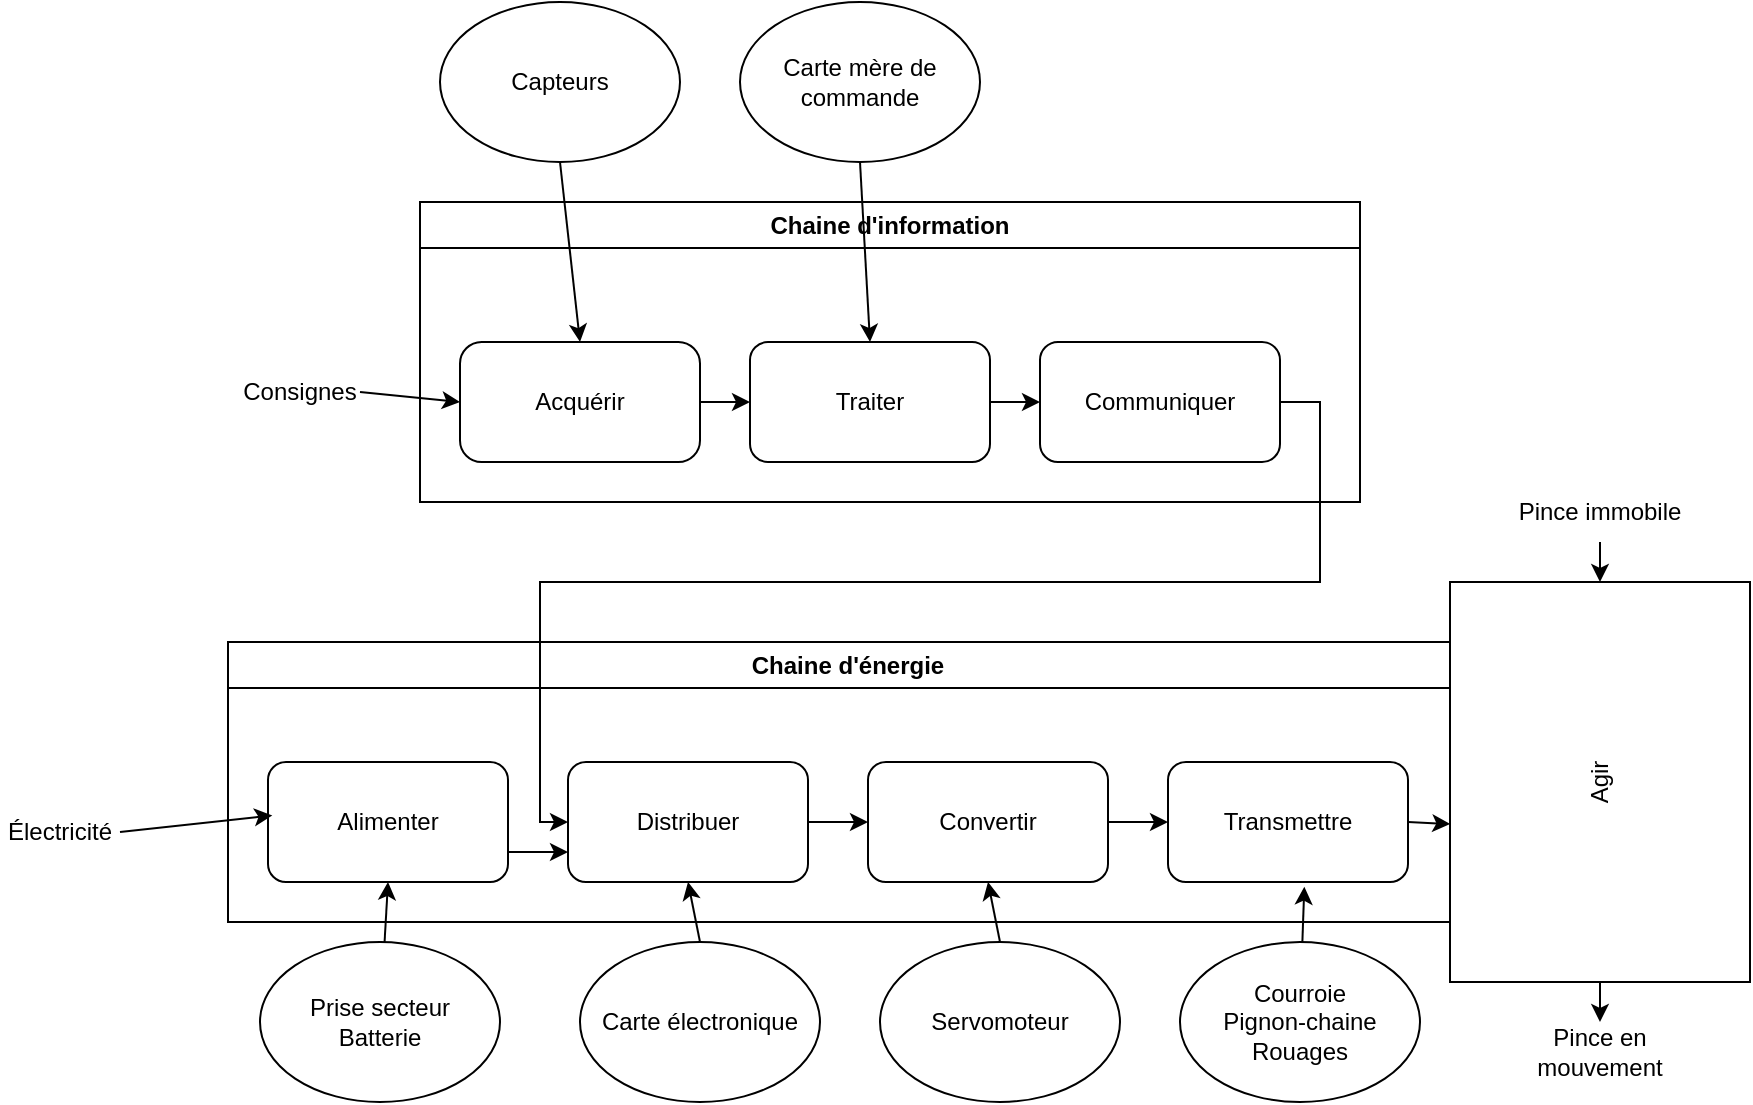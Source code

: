<mxfile version="21.2.9" type="github">
  <diagram name="Page-1" id="01yBWUGvolju1bEx7dIv">
    <mxGraphModel dx="1667" dy="462" grid="1" gridSize="10" guides="1" tooltips="1" connect="1" arrows="1" fold="1" page="1" pageScale="1" pageWidth="827" pageHeight="1169" math="0" shadow="0">
      <root>
        <mxCell id="0" />
        <mxCell id="1" parent="0" />
        <mxCell id="wbF5UutYFp_3wk20_LOU-1" value="Chaine d&#39;information&lt;br&gt;" style="swimlane;whiteSpace=wrap;html=1;" parent="1" vertex="1">
          <mxGeometry x="200" y="120" width="470" height="150" as="geometry">
            <mxRectangle x="70" y="160" width="140" height="30" as="alternateBounds" />
          </mxGeometry>
        </mxCell>
        <mxCell id="wbF5UutYFp_3wk20_LOU-7" value="Acquérir&lt;br&gt;" style="rounded=1;whiteSpace=wrap;html=1;arcSize=18;" parent="wbF5UutYFp_3wk20_LOU-1" vertex="1">
          <mxGeometry x="20" y="70" width="120" height="60" as="geometry" />
        </mxCell>
        <mxCell id="wbF5UutYFp_3wk20_LOU-8" value="Traiter" style="rounded=1;whiteSpace=wrap;html=1;" parent="wbF5UutYFp_3wk20_LOU-1" vertex="1">
          <mxGeometry x="165" y="70" width="120" height="60" as="geometry" />
        </mxCell>
        <mxCell id="wbF5UutYFp_3wk20_LOU-9" value="Communiquer" style="rounded=1;whiteSpace=wrap;html=1;" parent="wbF5UutYFp_3wk20_LOU-1" vertex="1">
          <mxGeometry x="310" y="70" width="120" height="60" as="geometry" />
        </mxCell>
        <mxCell id="wbF5UutYFp_3wk20_LOU-11" value="" style="endArrow=classic;html=1;rounded=0;exitX=1;exitY=0.5;exitDx=0;exitDy=0;entryX=0;entryY=0.5;entryDx=0;entryDy=0;" parent="wbF5UutYFp_3wk20_LOU-1" source="wbF5UutYFp_3wk20_LOU-7" target="wbF5UutYFp_3wk20_LOU-8" edge="1">
          <mxGeometry width="50" height="50" relative="1" as="geometry">
            <mxPoint x="140" y="200" as="sourcePoint" />
            <mxPoint x="240" y="240" as="targetPoint" />
          </mxGeometry>
        </mxCell>
        <mxCell id="wbF5UutYFp_3wk20_LOU-12" value="" style="endArrow=classic;html=1;rounded=0;exitX=1;exitY=0.5;exitDx=0;exitDy=0;entryX=0;entryY=0.5;entryDx=0;entryDy=0;" parent="wbF5UutYFp_3wk20_LOU-1" source="wbF5UutYFp_3wk20_LOU-8" target="wbF5UutYFp_3wk20_LOU-9" edge="1">
          <mxGeometry width="50" height="50" relative="1" as="geometry">
            <mxPoint x="210" y="220" as="sourcePoint" />
            <mxPoint x="260" y="170" as="targetPoint" />
          </mxGeometry>
        </mxCell>
        <mxCell id="wbF5UutYFp_3wk20_LOU-2" value="Chaine d&#39;énergie&lt;br&gt;" style="swimlane;whiteSpace=wrap;html=1;" parent="1" vertex="1">
          <mxGeometry x="104" y="340" width="620" height="140" as="geometry" />
        </mxCell>
        <mxCell id="wbF5UutYFp_3wk20_LOU-13" value="Alimenter&lt;br&gt;" style="rounded=1;whiteSpace=wrap;html=1;" parent="wbF5UutYFp_3wk20_LOU-2" vertex="1">
          <mxGeometry x="20" y="60" width="120" height="60" as="geometry" />
        </mxCell>
        <mxCell id="wbF5UutYFp_3wk20_LOU-15" value="Distribuer" style="rounded=1;whiteSpace=wrap;html=1;" parent="wbF5UutYFp_3wk20_LOU-2" vertex="1">
          <mxGeometry x="170" y="60" width="120" height="60" as="geometry" />
        </mxCell>
        <mxCell id="wbF5UutYFp_3wk20_LOU-16" value="Convertir" style="rounded=1;whiteSpace=wrap;html=1;" parent="wbF5UutYFp_3wk20_LOU-2" vertex="1">
          <mxGeometry x="320" y="60" width="120" height="60" as="geometry" />
        </mxCell>
        <mxCell id="wbF5UutYFp_3wk20_LOU-17" value="Transmettre" style="rounded=1;whiteSpace=wrap;html=1;" parent="wbF5UutYFp_3wk20_LOU-2" vertex="1">
          <mxGeometry x="470" y="60" width="120" height="60" as="geometry" />
        </mxCell>
        <mxCell id="wbF5UutYFp_3wk20_LOU-21" value="" style="endArrow=classic;html=1;rounded=0;exitX=1;exitY=0.75;exitDx=0;exitDy=0;entryX=0;entryY=0.75;entryDx=0;entryDy=0;" parent="wbF5UutYFp_3wk20_LOU-2" source="wbF5UutYFp_3wk20_LOU-13" target="wbF5UutYFp_3wk20_LOU-15" edge="1">
          <mxGeometry width="50" height="50" relative="1" as="geometry">
            <mxPoint x="256" as="sourcePoint" />
            <mxPoint x="306" y="-50" as="targetPoint" />
          </mxGeometry>
        </mxCell>
        <mxCell id="wbF5UutYFp_3wk20_LOU-22" value="" style="endArrow=classic;html=1;rounded=0;exitX=1;exitY=0.5;exitDx=0;exitDy=0;" parent="wbF5UutYFp_3wk20_LOU-2" source="wbF5UutYFp_3wk20_LOU-15" target="wbF5UutYFp_3wk20_LOU-16" edge="1">
          <mxGeometry width="50" height="50" relative="1" as="geometry">
            <mxPoint x="296" y="90" as="sourcePoint" />
            <mxPoint x="306" y="-50" as="targetPoint" />
          </mxGeometry>
        </mxCell>
        <mxCell id="wbF5UutYFp_3wk20_LOU-23" value="" style="endArrow=classic;html=1;rounded=0;exitX=1;exitY=0.5;exitDx=0;exitDy=0;entryX=0;entryY=0.5;entryDx=0;entryDy=0;" parent="wbF5UutYFp_3wk20_LOU-2" source="wbF5UutYFp_3wk20_LOU-16" target="wbF5UutYFp_3wk20_LOU-17" edge="1">
          <mxGeometry width="50" height="50" relative="1" as="geometry">
            <mxPoint x="256" as="sourcePoint" />
            <mxPoint x="306" y="-50" as="targetPoint" />
          </mxGeometry>
        </mxCell>
        <mxCell id="wbF5UutYFp_3wk20_LOU-10" value="" style="endArrow=classic;html=1;rounded=0;exitX=1;exitY=0.5;exitDx=0;exitDy=0;" parent="1" edge="1" source="gGfSDEo22h3af8GrCu07-14">
          <mxGeometry width="50" height="50" relative="1" as="geometry">
            <mxPoint x="180" y="220" as="sourcePoint" />
            <mxPoint x="220" y="220" as="targetPoint" />
          </mxGeometry>
        </mxCell>
        <mxCell id="wbF5UutYFp_3wk20_LOU-18" value="" style="endArrow=classic;html=1;rounded=0;exitX=1;exitY=0.5;exitDx=0;exitDy=0;entryX=0;entryY=0.5;entryDx=0;entryDy=0;" parent="1" source="wbF5UutYFp_3wk20_LOU-9" target="wbF5UutYFp_3wk20_LOU-15" edge="1">
          <mxGeometry width="50" height="50" relative="1" as="geometry">
            <mxPoint x="410" y="330" as="sourcePoint" />
            <mxPoint x="260" y="430" as="targetPoint" />
            <Array as="points">
              <mxPoint x="650" y="220" />
              <mxPoint x="650" y="310" />
              <mxPoint x="260" y="310" />
              <mxPoint x="260" y="430" />
            </Array>
          </mxGeometry>
        </mxCell>
        <mxCell id="wbF5UutYFp_3wk20_LOU-20" value="" style="endArrow=classic;html=1;rounded=0;entryX=0.018;entryY=0.445;entryDx=0;entryDy=0;entryPerimeter=0;exitX=1;exitY=0.5;exitDx=0;exitDy=0;" parent="1" target="wbF5UutYFp_3wk20_LOU-13" edge="1" source="gGfSDEo22h3af8GrCu07-2">
          <mxGeometry width="50" height="50" relative="1" as="geometry">
            <mxPoint x="90" y="440" as="sourcePoint" />
            <mxPoint x="410" y="290" as="targetPoint" />
          </mxGeometry>
        </mxCell>
        <mxCell id="wbF5UutYFp_3wk20_LOU-27" value="Agir&lt;br&gt;" style="rounded=0;whiteSpace=wrap;html=1;rotation=-90;" parent="1" vertex="1">
          <mxGeometry x="690" y="335" width="200" height="150" as="geometry" />
        </mxCell>
        <mxCell id="wbF5UutYFp_3wk20_LOU-28" value="" style="endArrow=classic;html=1;rounded=0;exitX=1;exitY=0.5;exitDx=0;exitDy=0;entryX=0.395;entryY=0.001;entryDx=0;entryDy=0;entryPerimeter=0;" parent="1" source="wbF5UutYFp_3wk20_LOU-17" target="wbF5UutYFp_3wk20_LOU-27" edge="1">
          <mxGeometry width="50" height="50" relative="1" as="geometry">
            <mxPoint x="690" y="450" as="sourcePoint" />
            <mxPoint x="740" y="400" as="targetPoint" />
          </mxGeometry>
        </mxCell>
        <mxCell id="wbF5UutYFp_3wk20_LOU-29" value="Pince immobile" style="text;html=1;strokeColor=none;fillColor=none;align=center;verticalAlign=middle;whiteSpace=wrap;rounded=0;" parent="1" vertex="1">
          <mxGeometry x="745" y="260" width="90" height="30" as="geometry" />
        </mxCell>
        <mxCell id="wbF5UutYFp_3wk20_LOU-30" value="Pince en mouvement" style="text;html=1;strokeColor=none;fillColor=none;align=center;verticalAlign=middle;whiteSpace=wrap;rounded=0;" parent="1" vertex="1">
          <mxGeometry x="760" y="530" width="60" height="30" as="geometry" />
        </mxCell>
        <mxCell id="wbF5UutYFp_3wk20_LOU-31" value="" style="endArrow=classic;html=1;rounded=0;exitX=0.5;exitY=1;exitDx=0;exitDy=0;entryX=1;entryY=0.5;entryDx=0;entryDy=0;" parent="1" source="wbF5UutYFp_3wk20_LOU-29" target="wbF5UutYFp_3wk20_LOU-27" edge="1">
          <mxGeometry width="50" height="50" relative="1" as="geometry">
            <mxPoint x="690" y="430" as="sourcePoint" />
            <mxPoint x="740" y="380" as="targetPoint" />
          </mxGeometry>
        </mxCell>
        <mxCell id="wbF5UutYFp_3wk20_LOU-32" value="" style="endArrow=classic;html=1;rounded=0;entryX=0.5;entryY=0;entryDx=0;entryDy=0;" parent="1" target="wbF5UutYFp_3wk20_LOU-30" edge="1">
          <mxGeometry width="50" height="50" relative="1" as="geometry">
            <mxPoint x="790" y="510" as="sourcePoint" />
            <mxPoint x="740" y="380" as="targetPoint" />
          </mxGeometry>
        </mxCell>
        <mxCell id="gGfSDEo22h3af8GrCu07-2" value="Électricité" style="text;html=1;strokeColor=none;fillColor=none;align=center;verticalAlign=middle;whiteSpace=wrap;rounded=0;" vertex="1" parent="1">
          <mxGeometry x="-10" y="420" width="60" height="30" as="geometry" />
        </mxCell>
        <mxCell id="gGfSDEo22h3af8GrCu07-5" value="Prise secteur&lt;br&gt;Batterie" style="ellipse;whiteSpace=wrap;html=1;" vertex="1" parent="1">
          <mxGeometry x="120" y="490" width="120" height="80" as="geometry" />
        </mxCell>
        <mxCell id="gGfSDEo22h3af8GrCu07-7" value="" style="endArrow=classic;html=1;rounded=0;entryX=0.5;entryY=1;entryDx=0;entryDy=0;" edge="1" parent="1" source="gGfSDEo22h3af8GrCu07-5" target="wbF5UutYFp_3wk20_LOU-13">
          <mxGeometry width="50" height="50" relative="1" as="geometry">
            <mxPoint x="140" y="350" as="sourcePoint" />
            <mxPoint x="190" y="300" as="targetPoint" />
          </mxGeometry>
        </mxCell>
        <mxCell id="gGfSDEo22h3af8GrCu07-8" value="Carte électronique&lt;br&gt;" style="ellipse;whiteSpace=wrap;html=1;" vertex="1" parent="1">
          <mxGeometry x="280" y="490" width="120" height="80" as="geometry" />
        </mxCell>
        <mxCell id="gGfSDEo22h3af8GrCu07-9" value="Servomoteur" style="ellipse;whiteSpace=wrap;html=1;" vertex="1" parent="1">
          <mxGeometry x="430" y="490" width="120" height="80" as="geometry" />
        </mxCell>
        <mxCell id="gGfSDEo22h3af8GrCu07-10" value="Courroie &lt;br&gt;Pignon-chaine&lt;br&gt;Rouages" style="ellipse;whiteSpace=wrap;html=1;" vertex="1" parent="1">
          <mxGeometry x="580" y="490" width="120" height="80" as="geometry" />
        </mxCell>
        <mxCell id="gGfSDEo22h3af8GrCu07-11" value="" style="endArrow=classic;html=1;rounded=0;entryX=0.5;entryY=1;entryDx=0;entryDy=0;exitX=0.5;exitY=0;exitDx=0;exitDy=0;" edge="1" parent="1" source="gGfSDEo22h3af8GrCu07-8" target="wbF5UutYFp_3wk20_LOU-15">
          <mxGeometry width="50" height="50" relative="1" as="geometry">
            <mxPoint x="300" y="560" as="sourcePoint" />
            <mxPoint x="350" y="510" as="targetPoint" />
          </mxGeometry>
        </mxCell>
        <mxCell id="gGfSDEo22h3af8GrCu07-12" value="" style="endArrow=classic;html=1;rounded=0;entryX=0.5;entryY=1;entryDx=0;entryDy=0;exitX=0.5;exitY=0;exitDx=0;exitDy=0;" edge="1" parent="1" source="gGfSDEo22h3af8GrCu07-9" target="wbF5UutYFp_3wk20_LOU-16">
          <mxGeometry width="50" height="50" relative="1" as="geometry">
            <mxPoint x="300" y="560" as="sourcePoint" />
            <mxPoint x="350" y="510" as="targetPoint" />
          </mxGeometry>
        </mxCell>
        <mxCell id="gGfSDEo22h3af8GrCu07-13" value="" style="endArrow=classic;html=1;rounded=0;entryX=0.568;entryY=1.039;entryDx=0;entryDy=0;entryPerimeter=0;" edge="1" parent="1" source="gGfSDEo22h3af8GrCu07-10" target="wbF5UutYFp_3wk20_LOU-17">
          <mxGeometry width="50" height="50" relative="1" as="geometry">
            <mxPoint x="300" y="560" as="sourcePoint" />
            <mxPoint x="350" y="510" as="targetPoint" />
          </mxGeometry>
        </mxCell>
        <mxCell id="gGfSDEo22h3af8GrCu07-14" value="Consignes" style="text;html=1;strokeColor=none;fillColor=none;align=center;verticalAlign=middle;whiteSpace=wrap;rounded=0;" vertex="1" parent="1">
          <mxGeometry x="110" y="200" width="60" height="30" as="geometry" />
        </mxCell>
        <mxCell id="gGfSDEo22h3af8GrCu07-19" value="Capteurs" style="ellipse;whiteSpace=wrap;html=1;" vertex="1" parent="1">
          <mxGeometry x="210" y="20" width="120" height="80" as="geometry" />
        </mxCell>
        <mxCell id="gGfSDEo22h3af8GrCu07-20" value="" style="endArrow=classic;html=1;rounded=0;exitX=0.5;exitY=1;exitDx=0;exitDy=0;entryX=0.5;entryY=0;entryDx=0;entryDy=0;" edge="1" parent="1" source="gGfSDEo22h3af8GrCu07-19" target="wbF5UutYFp_3wk20_LOU-7">
          <mxGeometry width="50" height="50" relative="1" as="geometry">
            <mxPoint x="300" y="180" as="sourcePoint" />
            <mxPoint x="350" y="130" as="targetPoint" />
          </mxGeometry>
        </mxCell>
        <mxCell id="gGfSDEo22h3af8GrCu07-21" value="Carte mère de commande" style="ellipse;whiteSpace=wrap;html=1;" vertex="1" parent="1">
          <mxGeometry x="360" y="20" width="120" height="80" as="geometry" />
        </mxCell>
        <mxCell id="gGfSDEo22h3af8GrCu07-22" value="" style="endArrow=classic;html=1;rounded=0;exitX=0.5;exitY=1;exitDx=0;exitDy=0;entryX=0.5;entryY=0;entryDx=0;entryDy=0;" edge="1" parent="1" source="gGfSDEo22h3af8GrCu07-21" target="wbF5UutYFp_3wk20_LOU-8">
          <mxGeometry width="50" height="50" relative="1" as="geometry">
            <mxPoint x="300" y="170" as="sourcePoint" />
            <mxPoint x="350" y="120" as="targetPoint" />
          </mxGeometry>
        </mxCell>
      </root>
    </mxGraphModel>
  </diagram>
</mxfile>
